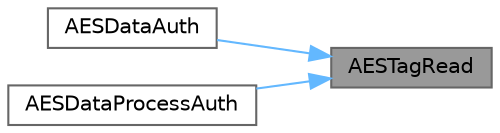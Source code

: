 digraph "AESTagRead"
{
 // LATEX_PDF_SIZE
  bgcolor="transparent";
  edge [fontname=Helvetica,fontsize=10,labelfontname=Helvetica,labelfontsize=10];
  node [fontname=Helvetica,fontsize=10,shape=box,height=0.2,width=0.4];
  rankdir="RL";
  Node1 [id="Node000001",label="AESTagRead",height=0.2,width=0.4,color="gray40", fillcolor="grey60", style="filled", fontcolor="black",tooltip=" "];
  Node1 -> Node2 [id="edge1_Node000001_Node000002",dir="back",color="steelblue1",style="solid",tooltip=" "];
  Node2 [id="Node000002",label="AESDataAuth",height=0.2,width=0.4,color="grey40", fillcolor="white", style="filled",URL="$group__aes__api.html#ga871aa2061b26e787de8b38fcf1d725f9",tooltip=" "];
  Node1 -> Node3 [id="edge2_Node000001_Node000003",dir="back",color="steelblue1",style="solid",tooltip=" "];
  Node3 [id="Node000003",label="AESDataProcessAuth",height=0.2,width=0.4,color="grey40", fillcolor="white", style="filled",URL="$group__aes__api.html#ga36b68c8a583c8f64b44398f3cb399ca2",tooltip=" "];
}

